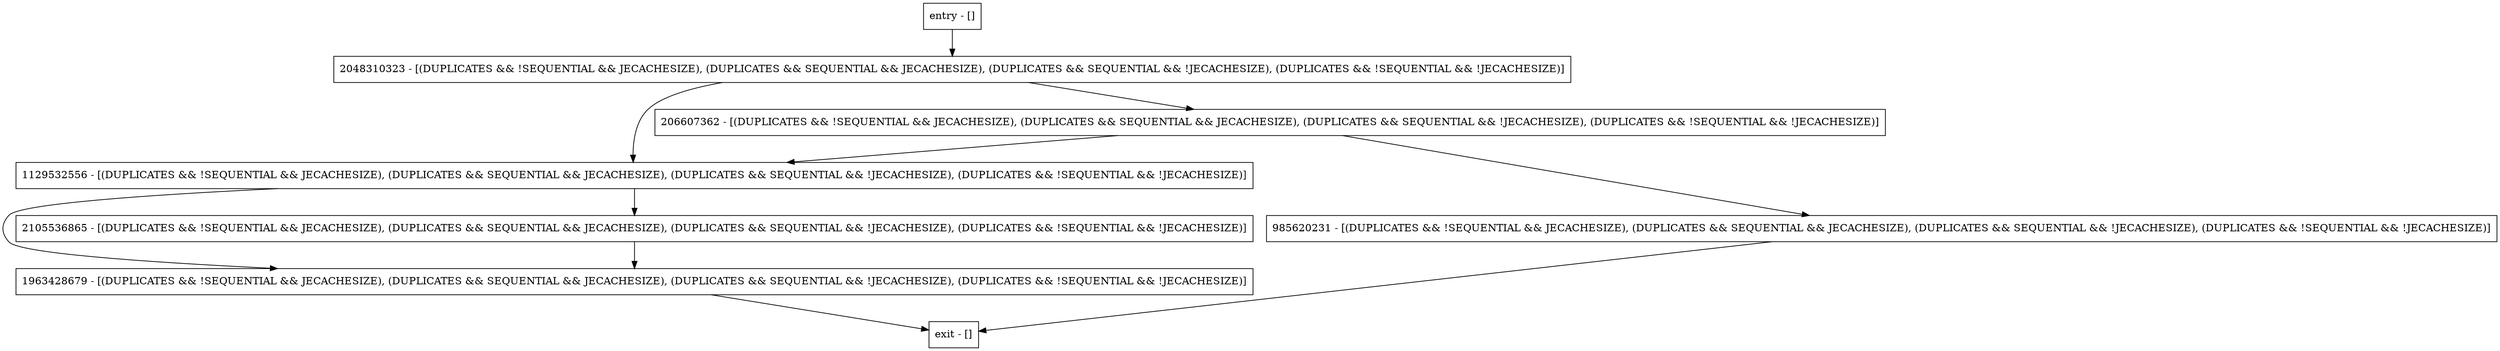 digraph setIdentifierKey {
node [shape=record];
206607362 [label="206607362 - [(DUPLICATES && !SEQUENTIAL && JECACHESIZE), (DUPLICATES && SEQUENTIAL && JECACHESIZE), (DUPLICATES && SEQUENTIAL && !JECACHESIZE), (DUPLICATES && !SEQUENTIAL && !JECACHESIZE)]"];
entry [label="entry - []"];
exit [label="exit - []"];
2048310323 [label="2048310323 - [(DUPLICATES && !SEQUENTIAL && JECACHESIZE), (DUPLICATES && SEQUENTIAL && JECACHESIZE), (DUPLICATES && SEQUENTIAL && !JECACHESIZE), (DUPLICATES && !SEQUENTIAL && !JECACHESIZE)]"];
1129532556 [label="1129532556 - [(DUPLICATES && !SEQUENTIAL && JECACHESIZE), (DUPLICATES && SEQUENTIAL && JECACHESIZE), (DUPLICATES && SEQUENTIAL && !JECACHESIZE), (DUPLICATES && !SEQUENTIAL && !JECACHESIZE)]"];
985620231 [label="985620231 - [(DUPLICATES && !SEQUENTIAL && JECACHESIZE), (DUPLICATES && SEQUENTIAL && JECACHESIZE), (DUPLICATES && SEQUENTIAL && !JECACHESIZE), (DUPLICATES && !SEQUENTIAL && !JECACHESIZE)]"];
1963428679 [label="1963428679 - [(DUPLICATES && !SEQUENTIAL && JECACHESIZE), (DUPLICATES && SEQUENTIAL && JECACHESIZE), (DUPLICATES && SEQUENTIAL && !JECACHESIZE), (DUPLICATES && !SEQUENTIAL && !JECACHESIZE)]"];
2105536865 [label="2105536865 - [(DUPLICATES && !SEQUENTIAL && JECACHESIZE), (DUPLICATES && SEQUENTIAL && JECACHESIZE), (DUPLICATES && SEQUENTIAL && !JECACHESIZE), (DUPLICATES && !SEQUENTIAL && !JECACHESIZE)]"];
entry;
exit;
206607362 -> 1129532556;
206607362 -> 985620231;
entry -> 2048310323;
2048310323 -> 206607362;
2048310323 -> 1129532556;
1129532556 -> 1963428679;
1129532556 -> 2105536865;
985620231 -> exit;
1963428679 -> exit;
2105536865 -> 1963428679;
}
